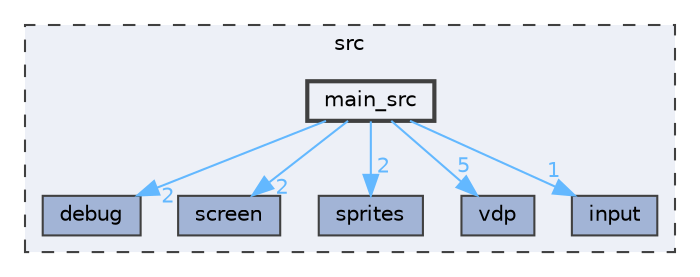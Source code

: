 digraph "src/main_src"
{
 // LATEX_PDF_SIZE
  bgcolor="transparent";
  edge [fontname=Helvetica,fontsize=10,labelfontname=Helvetica,labelfontsize=10];
  node [fontname=Helvetica,fontsize=10,shape=box,height=0.2,width=0.4];
  compound=true
  subgraph clusterdir_68267d1309a1af8e8297ef4c3efbcdba {
    graph [ bgcolor="#edf0f7", pencolor="grey25", label="src", fontname=Helvetica,fontsize=10 style="filled,dashed", URL="dir_68267d1309a1af8e8297ef4c3efbcdba.html",tooltip=""]
  dir_44d5bc2300862405dbe586a8cb303c4f [label="debug", fillcolor="#a2b4d6", color="grey25", style="filled", URL="dir_44d5bc2300862405dbe586a8cb303c4f.html",tooltip=""];
  dir_6d206338494290d33f3362146a903c8a [label="screen", fillcolor="#a2b4d6", color="grey25", style="filled", URL="dir_6d206338494290d33f3362146a903c8a.html",tooltip=""];
  dir_ab1f59485a986c2b15b77f5b461afb35 [label="sprites", fillcolor="#a2b4d6", color="grey25", style="filled", URL="dir_ab1f59485a986c2b15b77f5b461afb35.html",tooltip=""];
  dir_bb06c01e0dbaf610f6bc2d7872b59666 [label="vdp", fillcolor="#a2b4d6", color="grey25", style="filled", URL="dir_bb06c01e0dbaf610f6bc2d7872b59666.html",tooltip=""];
  dir_d365e15d984c8d0205117ee0c40d6716 [label="input", fillcolor="#a2b4d6", color="grey25", style="filled", URL="dir_d365e15d984c8d0205117ee0c40d6716.html",tooltip=""];
  dir_a15fe2aee03495fb641880f48888bd51 [label="main_src", fillcolor="#edf0f7", color="grey25", style="filled,bold", URL="dir_a15fe2aee03495fb641880f48888bd51.html",tooltip=""];
  }
  dir_a15fe2aee03495fb641880f48888bd51->dir_44d5bc2300862405dbe586a8cb303c4f [headlabel="2", labeldistance=1.5 headhref="dir_000004_000000.html" href="dir_000004_000000.html" color="steelblue1" fontcolor="steelblue1"];
  dir_a15fe2aee03495fb641880f48888bd51->dir_6d206338494290d33f3362146a903c8a [headlabel="2", labeldistance=1.5 headhref="dir_000004_000007.html" href="dir_000004_000007.html" color="steelblue1" fontcolor="steelblue1"];
  dir_a15fe2aee03495fb641880f48888bd51->dir_ab1f59485a986c2b15b77f5b461afb35 [headlabel="2", labeldistance=1.5 headhref="dir_000004_000008.html" href="dir_000004_000008.html" color="steelblue1" fontcolor="steelblue1"];
  dir_a15fe2aee03495fb641880f48888bd51->dir_bb06c01e0dbaf610f6bc2d7872b59666 [headlabel="5", labeldistance=1.5 headhref="dir_000004_000011.html" href="dir_000004_000011.html" color="steelblue1" fontcolor="steelblue1"];
  dir_a15fe2aee03495fb641880f48888bd51->dir_d365e15d984c8d0205117ee0c40d6716 [headlabel="1", labeldistance=1.5 headhref="dir_000004_000003.html" href="dir_000004_000003.html" color="steelblue1" fontcolor="steelblue1"];
}
